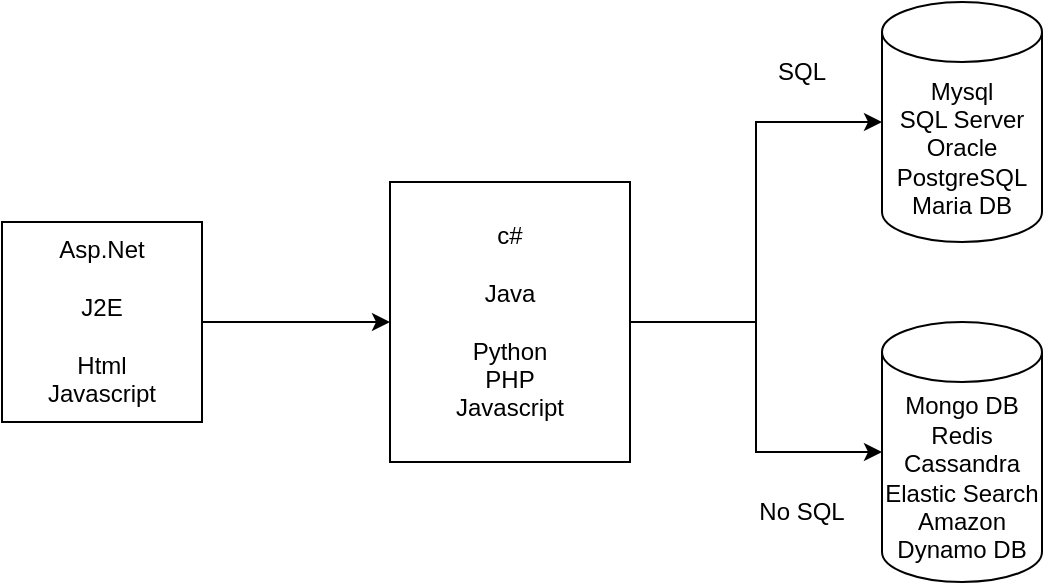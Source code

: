 <mxfile version="23.1.1" type="github">
  <diagram name="Page-1" id="LfadJPtHci9c8fep6sQT">
    <mxGraphModel dx="1050" dy="565" grid="1" gridSize="10" guides="1" tooltips="1" connect="1" arrows="1" fold="1" page="1" pageScale="1" pageWidth="827" pageHeight="1169" math="0" shadow="0">
      <root>
        <mxCell id="0" />
        <mxCell id="1" parent="0" />
        <mxCell id="aPsWvc_DvLjk4q4S72fm-1" value="Mysql&lt;br&gt;SQL Server&lt;br&gt;Oracle&lt;br&gt;PostgreSQL&lt;br&gt;Maria DB" style="shape=cylinder3;whiteSpace=wrap;html=1;boundedLbl=1;backgroundOutline=1;size=15;" vertex="1" parent="1">
          <mxGeometry x="600" y="80" width="80" height="120" as="geometry" />
        </mxCell>
        <mxCell id="aPsWvc_DvLjk4q4S72fm-12" value="" style="edgeStyle=orthogonalEdgeStyle;rounded=0;orthogonalLoop=1;jettySize=auto;html=1;" edge="1" parent="1" source="aPsWvc_DvLjk4q4S72fm-4" target="aPsWvc_DvLjk4q4S72fm-2">
          <mxGeometry relative="1" as="geometry" />
        </mxCell>
        <mxCell id="aPsWvc_DvLjk4q4S72fm-2" value="Mongo DB&lt;br&gt;Redis&lt;br&gt;Cassandra&lt;br&gt;Elastic Search&lt;br&gt;Amazon Dynamo DB" style="shape=cylinder3;whiteSpace=wrap;html=1;boundedLbl=1;backgroundOutline=1;size=15;" vertex="1" parent="1">
          <mxGeometry x="600" y="240" width="80" height="130" as="geometry" />
        </mxCell>
        <mxCell id="aPsWvc_DvLjk4q4S72fm-6" value="" style="edgeStyle=orthogonalEdgeStyle;rounded=0;orthogonalLoop=1;jettySize=auto;html=1;" edge="1" parent="1" source="aPsWvc_DvLjk4q4S72fm-3" target="aPsWvc_DvLjk4q4S72fm-4">
          <mxGeometry relative="1" as="geometry" />
        </mxCell>
        <mxCell id="aPsWvc_DvLjk4q4S72fm-3" value="Asp.Net&lt;br&gt;&lt;br&gt;J2E&lt;br&gt;&lt;br&gt;Html&lt;br&gt;Javascript" style="whiteSpace=wrap;html=1;aspect=fixed;" vertex="1" parent="1">
          <mxGeometry x="160" y="190" width="100" height="100" as="geometry" />
        </mxCell>
        <mxCell id="aPsWvc_DvLjk4q4S72fm-7" value="" style="edgeStyle=orthogonalEdgeStyle;rounded=0;orthogonalLoop=1;jettySize=auto;html=1;" edge="1" parent="1" source="aPsWvc_DvLjk4q4S72fm-4" target="aPsWvc_DvLjk4q4S72fm-1">
          <mxGeometry relative="1" as="geometry" />
        </mxCell>
        <mxCell id="aPsWvc_DvLjk4q4S72fm-4" value="c#&lt;br&gt;&lt;br&gt;Java&lt;br&gt;&lt;br&gt;Python&lt;br&gt;PHP&lt;br&gt;Javascript&lt;br&gt;" style="rounded=0;whiteSpace=wrap;html=1;" vertex="1" parent="1">
          <mxGeometry x="354" y="170" width="120" height="140" as="geometry" />
        </mxCell>
        <mxCell id="aPsWvc_DvLjk4q4S72fm-13" value="SQL" style="text;html=1;strokeColor=none;fillColor=none;align=center;verticalAlign=middle;whiteSpace=wrap;rounded=0;" vertex="1" parent="1">
          <mxGeometry x="530" y="100" width="60" height="30" as="geometry" />
        </mxCell>
        <mxCell id="aPsWvc_DvLjk4q4S72fm-15" value="No SQL" style="text;html=1;strokeColor=none;fillColor=none;align=center;verticalAlign=middle;whiteSpace=wrap;rounded=0;" vertex="1" parent="1">
          <mxGeometry x="530" y="320" width="60" height="30" as="geometry" />
        </mxCell>
      </root>
    </mxGraphModel>
  </diagram>
</mxfile>
